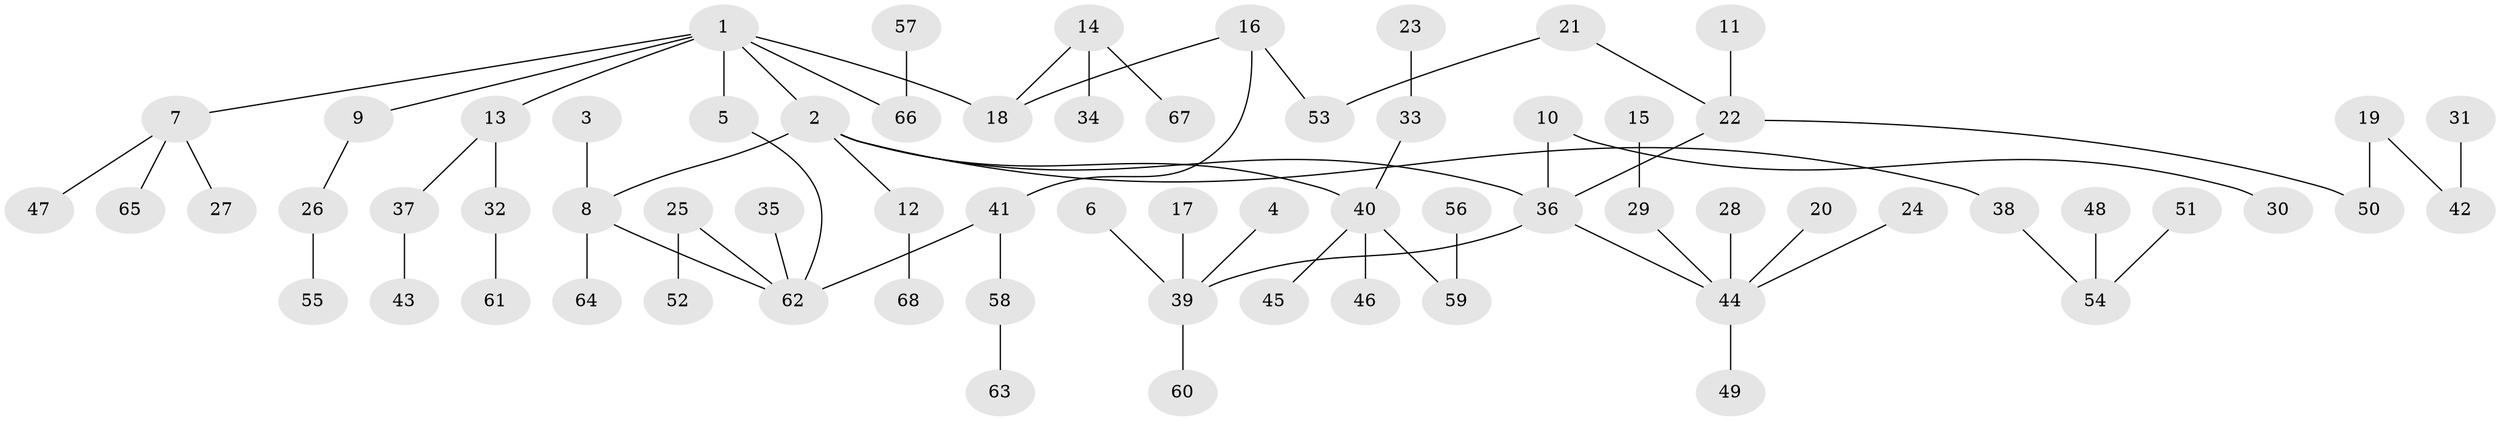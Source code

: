 // original degree distribution, {6: 0.02962962962962963, 7: 0.014814814814814815, 3: 0.13333333333333333, 4: 0.05925925925925926, 1: 0.4444444444444444, 2: 0.3037037037037037, 5: 0.014814814814814815}
// Generated by graph-tools (version 1.1) at 2025/49/03/09/25 03:49:26]
// undirected, 68 vertices, 70 edges
graph export_dot {
graph [start="1"]
  node [color=gray90,style=filled];
  1;
  2;
  3;
  4;
  5;
  6;
  7;
  8;
  9;
  10;
  11;
  12;
  13;
  14;
  15;
  16;
  17;
  18;
  19;
  20;
  21;
  22;
  23;
  24;
  25;
  26;
  27;
  28;
  29;
  30;
  31;
  32;
  33;
  34;
  35;
  36;
  37;
  38;
  39;
  40;
  41;
  42;
  43;
  44;
  45;
  46;
  47;
  48;
  49;
  50;
  51;
  52;
  53;
  54;
  55;
  56;
  57;
  58;
  59;
  60;
  61;
  62;
  63;
  64;
  65;
  66;
  67;
  68;
  1 -- 2 [weight=1.0];
  1 -- 5 [weight=1.0];
  1 -- 7 [weight=1.0];
  1 -- 9 [weight=1.0];
  1 -- 13 [weight=1.0];
  1 -- 18 [weight=1.0];
  1 -- 66 [weight=1.0];
  2 -- 8 [weight=1.0];
  2 -- 12 [weight=1.0];
  2 -- 36 [weight=1.0];
  2 -- 38 [weight=1.0];
  2 -- 40 [weight=1.0];
  3 -- 8 [weight=1.0];
  4 -- 39 [weight=1.0];
  5 -- 62 [weight=1.0];
  6 -- 39 [weight=1.0];
  7 -- 27 [weight=1.0];
  7 -- 47 [weight=1.0];
  7 -- 65 [weight=1.0];
  8 -- 62 [weight=1.0];
  8 -- 64 [weight=1.0];
  9 -- 26 [weight=1.0];
  10 -- 30 [weight=1.0];
  10 -- 36 [weight=1.0];
  11 -- 22 [weight=1.0];
  12 -- 68 [weight=1.0];
  13 -- 32 [weight=1.0];
  13 -- 37 [weight=1.0];
  14 -- 18 [weight=1.0];
  14 -- 34 [weight=1.0];
  14 -- 67 [weight=1.0];
  15 -- 29 [weight=1.0];
  16 -- 18 [weight=1.0];
  16 -- 41 [weight=1.0];
  16 -- 53 [weight=1.0];
  17 -- 39 [weight=1.0];
  19 -- 42 [weight=1.0];
  19 -- 50 [weight=1.0];
  20 -- 44 [weight=1.0];
  21 -- 22 [weight=1.0];
  21 -- 53 [weight=1.0];
  22 -- 36 [weight=1.0];
  22 -- 50 [weight=1.0];
  23 -- 33 [weight=1.0];
  24 -- 44 [weight=1.0];
  25 -- 52 [weight=1.0];
  25 -- 62 [weight=1.0];
  26 -- 55 [weight=1.0];
  28 -- 44 [weight=1.0];
  29 -- 44 [weight=1.0];
  31 -- 42 [weight=1.0];
  32 -- 61 [weight=1.0];
  33 -- 40 [weight=1.0];
  35 -- 62 [weight=1.0];
  36 -- 39 [weight=1.0];
  36 -- 44 [weight=1.0];
  37 -- 43 [weight=1.0];
  38 -- 54 [weight=1.0];
  39 -- 60 [weight=1.0];
  40 -- 45 [weight=1.0];
  40 -- 46 [weight=1.0];
  40 -- 59 [weight=1.0];
  41 -- 58 [weight=1.0];
  41 -- 62 [weight=2.0];
  44 -- 49 [weight=1.0];
  48 -- 54 [weight=1.0];
  51 -- 54 [weight=1.0];
  56 -- 59 [weight=1.0];
  57 -- 66 [weight=1.0];
  58 -- 63 [weight=1.0];
}
